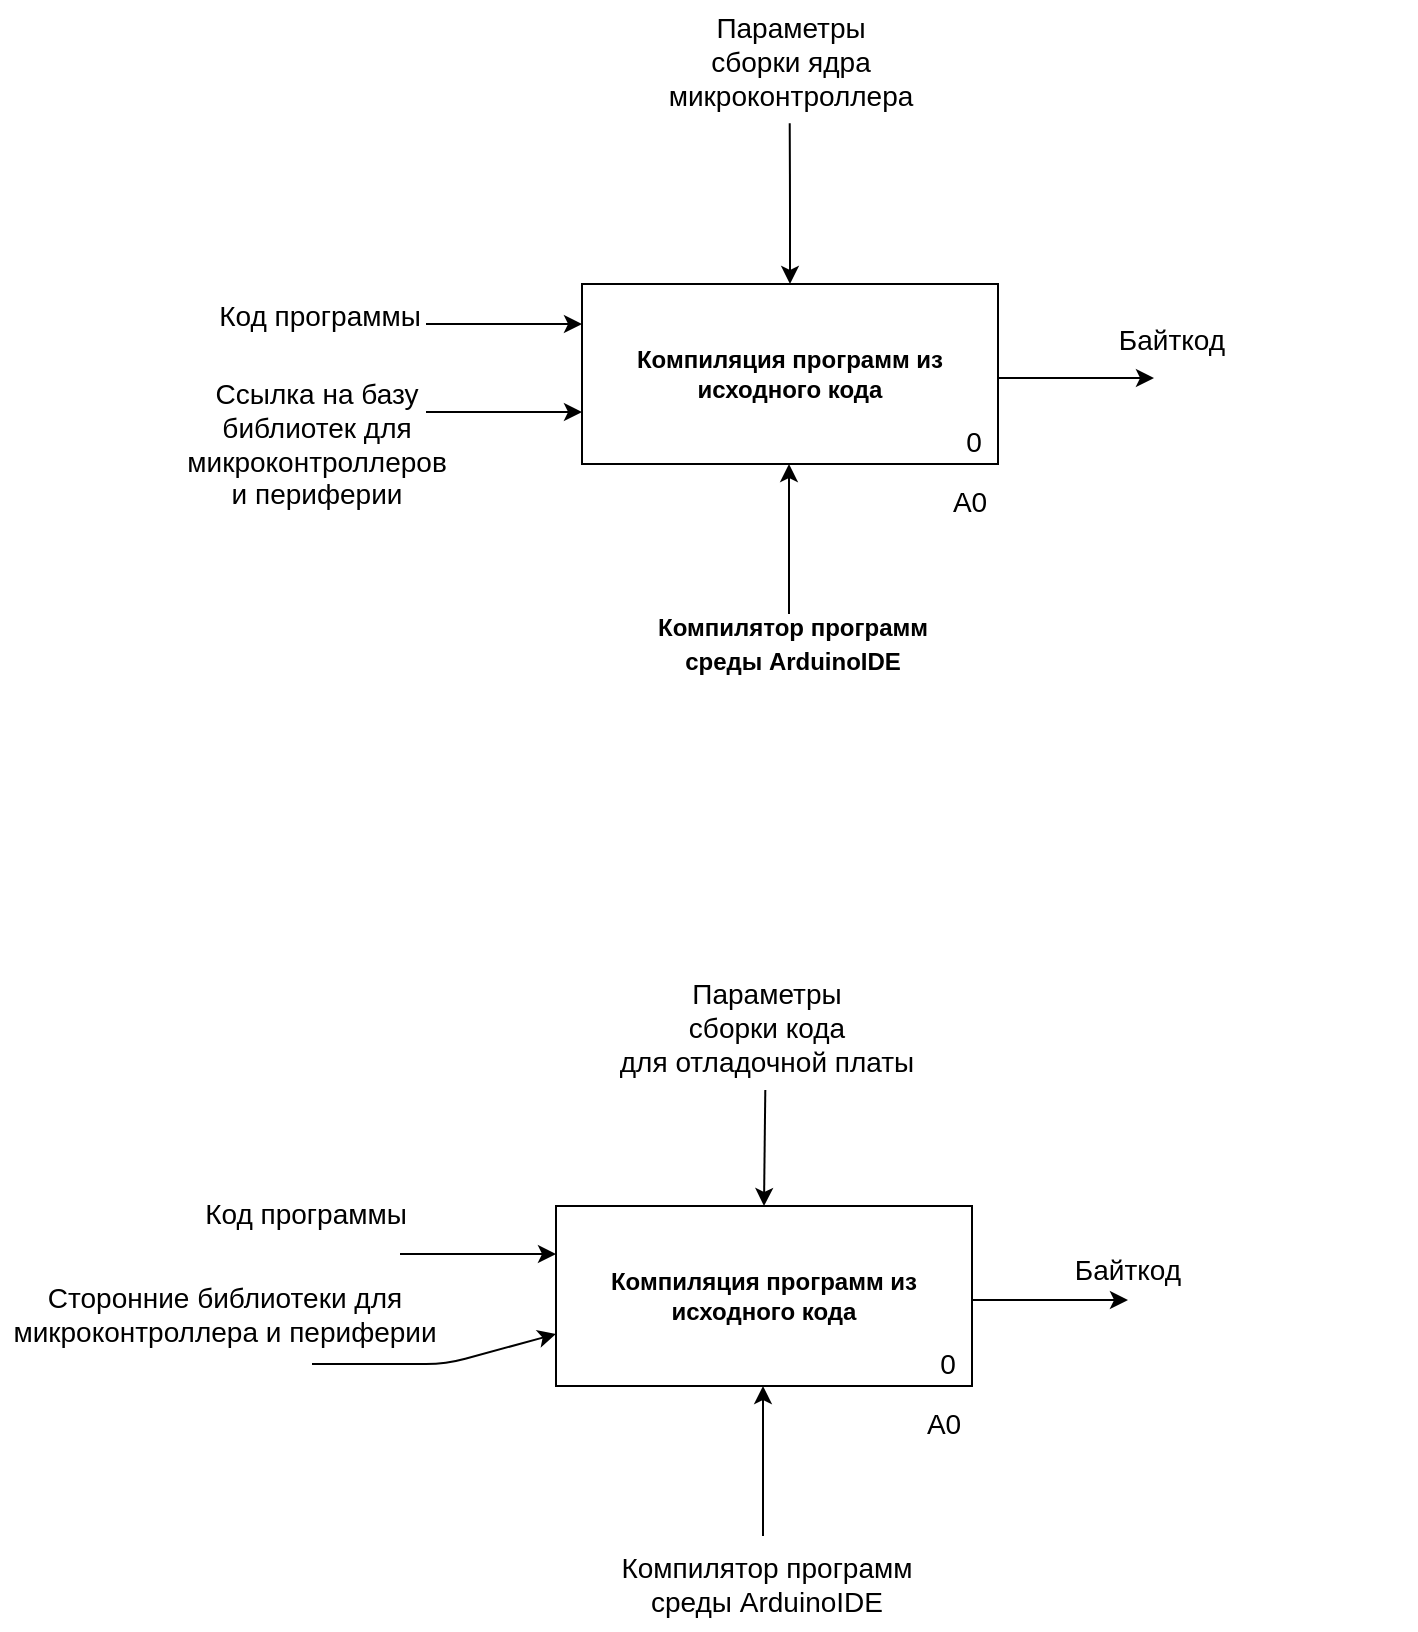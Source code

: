 <mxfile version="20.5.1" type="device"><diagram id="fKCn6HWXn4qcfIkzUEu0" name="Page-1"><mxGraphModel dx="1330" dy="560" grid="0" gridSize="10" guides="1" tooltips="1" connect="1" arrows="1" fold="1" page="0" pageScale="1" pageWidth="850" pageHeight="1100" math="0" shadow="0"><root><mxCell id="0"/><mxCell id="1" parent="0"/><mxCell id="yiffpek9hKI5P416Ncfe-1" value="&lt;b&gt;Компиляция программ из исходного кода&lt;br&gt;&lt;/b&gt;" style="rounded=0;whiteSpace=wrap;html=1;" parent="1" vertex="1"><mxGeometry x="77" y="276" width="208" height="90" as="geometry"/></mxCell><mxCell id="yiffpek9hKI5P416Ncfe-2" value="" style="endArrow=classic;html=1;rounded=0;" parent="1" edge="1"><mxGeometry width="50" height="50" relative="1" as="geometry"><mxPoint x="-1" y="296" as="sourcePoint"/><mxPoint x="77" y="296" as="targetPoint"/></mxGeometry></mxCell><mxCell id="yiffpek9hKI5P416Ncfe-3" value="" style="endArrow=classic;html=1;rounded=0;" parent="1" edge="1"><mxGeometry width="50" height="50" relative="1" as="geometry"><mxPoint x="285" y="323" as="sourcePoint"/><mxPoint x="363" y="323" as="targetPoint"/></mxGeometry></mxCell><mxCell id="yiffpek9hKI5P416Ncfe-4" value="" style="endArrow=classic;html=1;exitX=0.499;exitY=0.993;exitDx=0;exitDy=0;exitPerimeter=0;rounded=1;entryX=0.5;entryY=0;entryDx=0;entryDy=0;" parent="1" source="yiffpek9hKI5P416Ncfe-15" edge="1" target="yiffpek9hKI5P416Ncfe-1"><mxGeometry width="50" height="50" relative="1" as="geometry"><mxPoint x="128" y="201" as="sourcePoint"/><mxPoint x="151" y="275" as="targetPoint"/><Array as="points"><mxPoint x="181" y="231"/></Array></mxGeometry></mxCell><mxCell id="yiffpek9hKI5P416Ncfe-7" value="&lt;span style=&quot;font-size: 14px&quot;&gt;Код программы&lt;/span&gt;" style="text;html=1;strokeColor=none;fillColor=none;align=center;verticalAlign=middle;whiteSpace=wrap;rounded=0;" parent="1" vertex="1"><mxGeometry x="-130" y="265" width="152" height="54" as="geometry"/></mxCell><mxCell id="yiffpek9hKI5P416Ncfe-8" value="&lt;font style=&quot;font-size: 14px&quot;&gt;Байткод&lt;br&gt;&lt;/font&gt;" style="text;html=1;strokeColor=none;fillColor=none;align=center;verticalAlign=middle;whiteSpace=wrap;rounded=0;" parent="1" vertex="1"><mxGeometry x="250" y="279" width="244" height="49" as="geometry"/></mxCell><mxCell id="yiffpek9hKI5P416Ncfe-9" value="" style="endArrow=none;html=1;rounded=0;startArrow=classic;startFill=1;endFill=0;" parent="1" edge="1"><mxGeometry width="50" height="50" relative="1" as="geometry"><mxPoint x="180.5" y="366" as="sourcePoint"/><mxPoint x="180.5" y="441" as="targetPoint"/></mxGeometry></mxCell><mxCell id="yiffpek9hKI5P416Ncfe-11" value="&lt;p style=&quot;margin-left: 0in&quot; class=&quot;western&quot;&gt;&lt;b style=&quot;font-size: 12px;&quot;&gt;Компилятор программ&lt;br&gt;среды ArduinoIDE&lt;/b&gt;&lt;br&gt;&lt;/p&gt;" style="text;html=1;align=center;verticalAlign=middle;resizable=0;points=[];autosize=1;strokeColor=none;fillColor=none;fontSize=14;imageAlign=center;" parent="1" vertex="1"><mxGeometry x="105" y="418" width="153" height="74" as="geometry"/></mxCell><mxCell id="yiffpek9hKI5P416Ncfe-15" value="Параметры &lt;br&gt;сборки ядра &lt;br&gt;микроконтроллера" style="text;html=1;align=center;verticalAlign=middle;resizable=0;points=[];autosize=1;strokeColor=none;fillColor=none;fontSize=14;rotation=0;" parent="1" vertex="1"><mxGeometry x="111" y="134" width="140" height="62" as="geometry"/></mxCell><mxCell id="yiffpek9hKI5P416Ncfe-16" value="Ссылка на базу &lt;br&gt;библиотек для&lt;br&gt;микроконтроллеров &lt;br&gt;и периферии" style="text;html=1;align=center;verticalAlign=middle;resizable=0;points=[];autosize=1;fontSize=14;rotation=0;" parent="1" vertex="1"><mxGeometry x="-130" y="316" width="148" height="79" as="geometry"/></mxCell><mxCell id="yiffpek9hKI5P416Ncfe-19" value="&lt;div&gt;0&lt;/div&gt;" style="text;html=1;strokeColor=none;fillColor=none;align=center;verticalAlign=middle;whiteSpace=wrap;rounded=0;fontSize=14;" parent="1" vertex="1"><mxGeometry x="243" y="340" width="60" height="30" as="geometry"/></mxCell><mxCell id="yiffpek9hKI5P416Ncfe-20" value="&lt;div&gt;А0&lt;/div&gt;" style="text;html=1;strokeColor=none;fillColor=none;align=center;verticalAlign=middle;whiteSpace=wrap;rounded=0;fontSize=14;" parent="1" vertex="1"><mxGeometry x="241" y="370" width="60" height="30" as="geometry"/></mxCell><mxCell id="HiWNY4wzk5apOnLh5Gv2-1" value="&lt;b&gt;Компиляция программ из исходного кода&lt;br&gt;&lt;/b&gt;" style="rounded=0;whiteSpace=wrap;html=1;" parent="1" vertex="1"><mxGeometry x="64" y="737" width="208" height="90" as="geometry"/></mxCell><mxCell id="HiWNY4wzk5apOnLh5Gv2-2" value="" style="endArrow=classic;html=1;rounded=0;" parent="1" edge="1"><mxGeometry width="50" height="50" relative="1" as="geometry"><mxPoint x="-14" y="761" as="sourcePoint"/><mxPoint x="64" y="761" as="targetPoint"/></mxGeometry></mxCell><mxCell id="HiWNY4wzk5apOnLh5Gv2-3" value="" style="endArrow=classic;html=1;rounded=0;" parent="1" edge="1"><mxGeometry width="50" height="50" relative="1" as="geometry"><mxPoint x="272" y="784" as="sourcePoint"/><mxPoint x="350" y="784" as="targetPoint"/></mxGeometry></mxCell><mxCell id="HiWNY4wzk5apOnLh5Gv2-6" value="&lt;span style=&quot;font-size: 14px&quot;&gt;Код программы&lt;/span&gt;" style="text;html=1;strokeColor=none;fillColor=none;align=center;verticalAlign=middle;whiteSpace=wrap;rounded=0;" parent="1" vertex="1"><mxGeometry x="-137" y="714" width="152" height="54" as="geometry"/></mxCell><mxCell id="HiWNY4wzk5apOnLh5Gv2-7" value="" style="endArrow=none;html=1;rounded=0;startArrow=classic;startFill=1;endFill=0;" parent="1" edge="1"><mxGeometry width="50" height="50" relative="1" as="geometry"><mxPoint x="167.5" y="827" as="sourcePoint"/><mxPoint x="167.5" y="902" as="targetPoint"/></mxGeometry></mxCell><mxCell id="HiWNY4wzk5apOnLh5Gv2-9" value="Параметры &lt;br&gt;сборки кода&lt;br&gt;для отладочной платы" style="text;html=1;align=center;verticalAlign=middle;resizable=0;points=[];autosize=1;strokeColor=none;fillColor=none;fontSize=14;rotation=0;" parent="1" vertex="1"><mxGeometry x="86.5" y="617" width="165" height="62" as="geometry"/></mxCell><mxCell id="HiWNY4wzk5apOnLh5Gv2-11" value="&lt;div&gt;0&lt;/div&gt;" style="text;html=1;strokeColor=none;fillColor=none;align=center;verticalAlign=middle;whiteSpace=wrap;rounded=0;fontSize=14;" parent="1" vertex="1"><mxGeometry x="230" y="801" width="60" height="30" as="geometry"/></mxCell><mxCell id="HiWNY4wzk5apOnLh5Gv2-12" value="&lt;div&gt;А0&lt;/div&gt;" style="text;html=1;strokeColor=none;fillColor=none;align=center;verticalAlign=middle;whiteSpace=wrap;rounded=0;fontSize=14;" parent="1" vertex="1"><mxGeometry x="228" y="831" width="60" height="30" as="geometry"/></mxCell><mxCell id="HiWNY4wzk5apOnLh5Gv2-13" value="" style="endArrow=classic;html=1;rounded=1;" parent="1" edge="1"><mxGeometry width="50" height="50" relative="1" as="geometry"><mxPoint x="-58" y="816" as="sourcePoint"/><mxPoint x="64" y="801" as="targetPoint"/><Array as="points"><mxPoint x="9" y="816"/></Array></mxGeometry></mxCell><mxCell id="HiWNY4wzk5apOnLh5Gv2-14" value="&lt;span style=&quot;font-size: 14px;&quot;&gt;Сторонние библиотеки для микроконтроллера и периферии&lt;/span&gt;" style="text;html=1;strokeColor=none;fillColor=none;align=center;verticalAlign=middle;whiteSpace=wrap;rounded=0;" parent="1" vertex="1"><mxGeometry x="-214" y="764" width="225" height="54" as="geometry"/></mxCell><mxCell id="HiWNY4wzk5apOnLh5Gv2-15" value="" style="endArrow=classic;html=1;rounded=0;entryX=0.5;entryY=0;entryDx=0;entryDy=0;" parent="1" source="HiWNY4wzk5apOnLh5Gv2-9" target="HiWNY4wzk5apOnLh5Gv2-1" edge="1"><mxGeometry width="50" height="50" relative="1" as="geometry"><mxPoint x="-4" y="771" as="sourcePoint"/><mxPoint x="74" y="771" as="targetPoint"/></mxGeometry></mxCell><mxCell id="HiWNY4wzk5apOnLh5Gv2-16" value="&lt;font style=&quot;font-size: 14px&quot;&gt;Байткод&lt;br&gt;&lt;/font&gt;" style="text;html=1;strokeColor=none;fillColor=none;align=center;verticalAlign=middle;whiteSpace=wrap;rounded=0;" parent="1" vertex="1"><mxGeometry x="228" y="744" width="244" height="49" as="geometry"/></mxCell><mxCell id="HiWNY4wzk5apOnLh5Gv2-17" value="&lt;div&gt;Компилятор программ&lt;/div&gt;&lt;div&gt;среды ArduinoIDE&lt;/div&gt;" style="text;html=1;align=center;verticalAlign=middle;resizable=0;points=[];autosize=1;strokeColor=none;fillColor=none;fontSize=14;rotation=0;" parent="1" vertex="1"><mxGeometry x="87" y="903" width="164" height="46" as="geometry"/></mxCell><mxCell id="7r0oBZrS4P_OGQsoMqjQ-2" value="" style="endArrow=classic;html=1;rounded=0;" edge="1" parent="1"><mxGeometry width="50" height="50" relative="1" as="geometry"><mxPoint x="-1" y="340" as="sourcePoint"/><mxPoint x="77" y="340" as="targetPoint"/></mxGeometry></mxCell></root></mxGraphModel></diagram></mxfile>